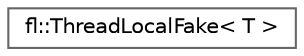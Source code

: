 digraph "Graphical Class Hierarchy"
{
 // INTERACTIVE_SVG=YES
 // LATEX_PDF_SIZE
  bgcolor="transparent";
  edge [fontname=Helvetica,fontsize=10,labelfontname=Helvetica,labelfontsize=10];
  node [fontname=Helvetica,fontsize=10,shape=box,height=0.2,width=0.4];
  rankdir="LR";
  Node0 [id="Node000000",label="fl::ThreadLocalFake\< T \>",height=0.2,width=0.4,color="grey40", fillcolor="white", style="filled",URL="$dd/dfc/classfl_1_1_thread_local_fake.html",tooltip=" "];
}

